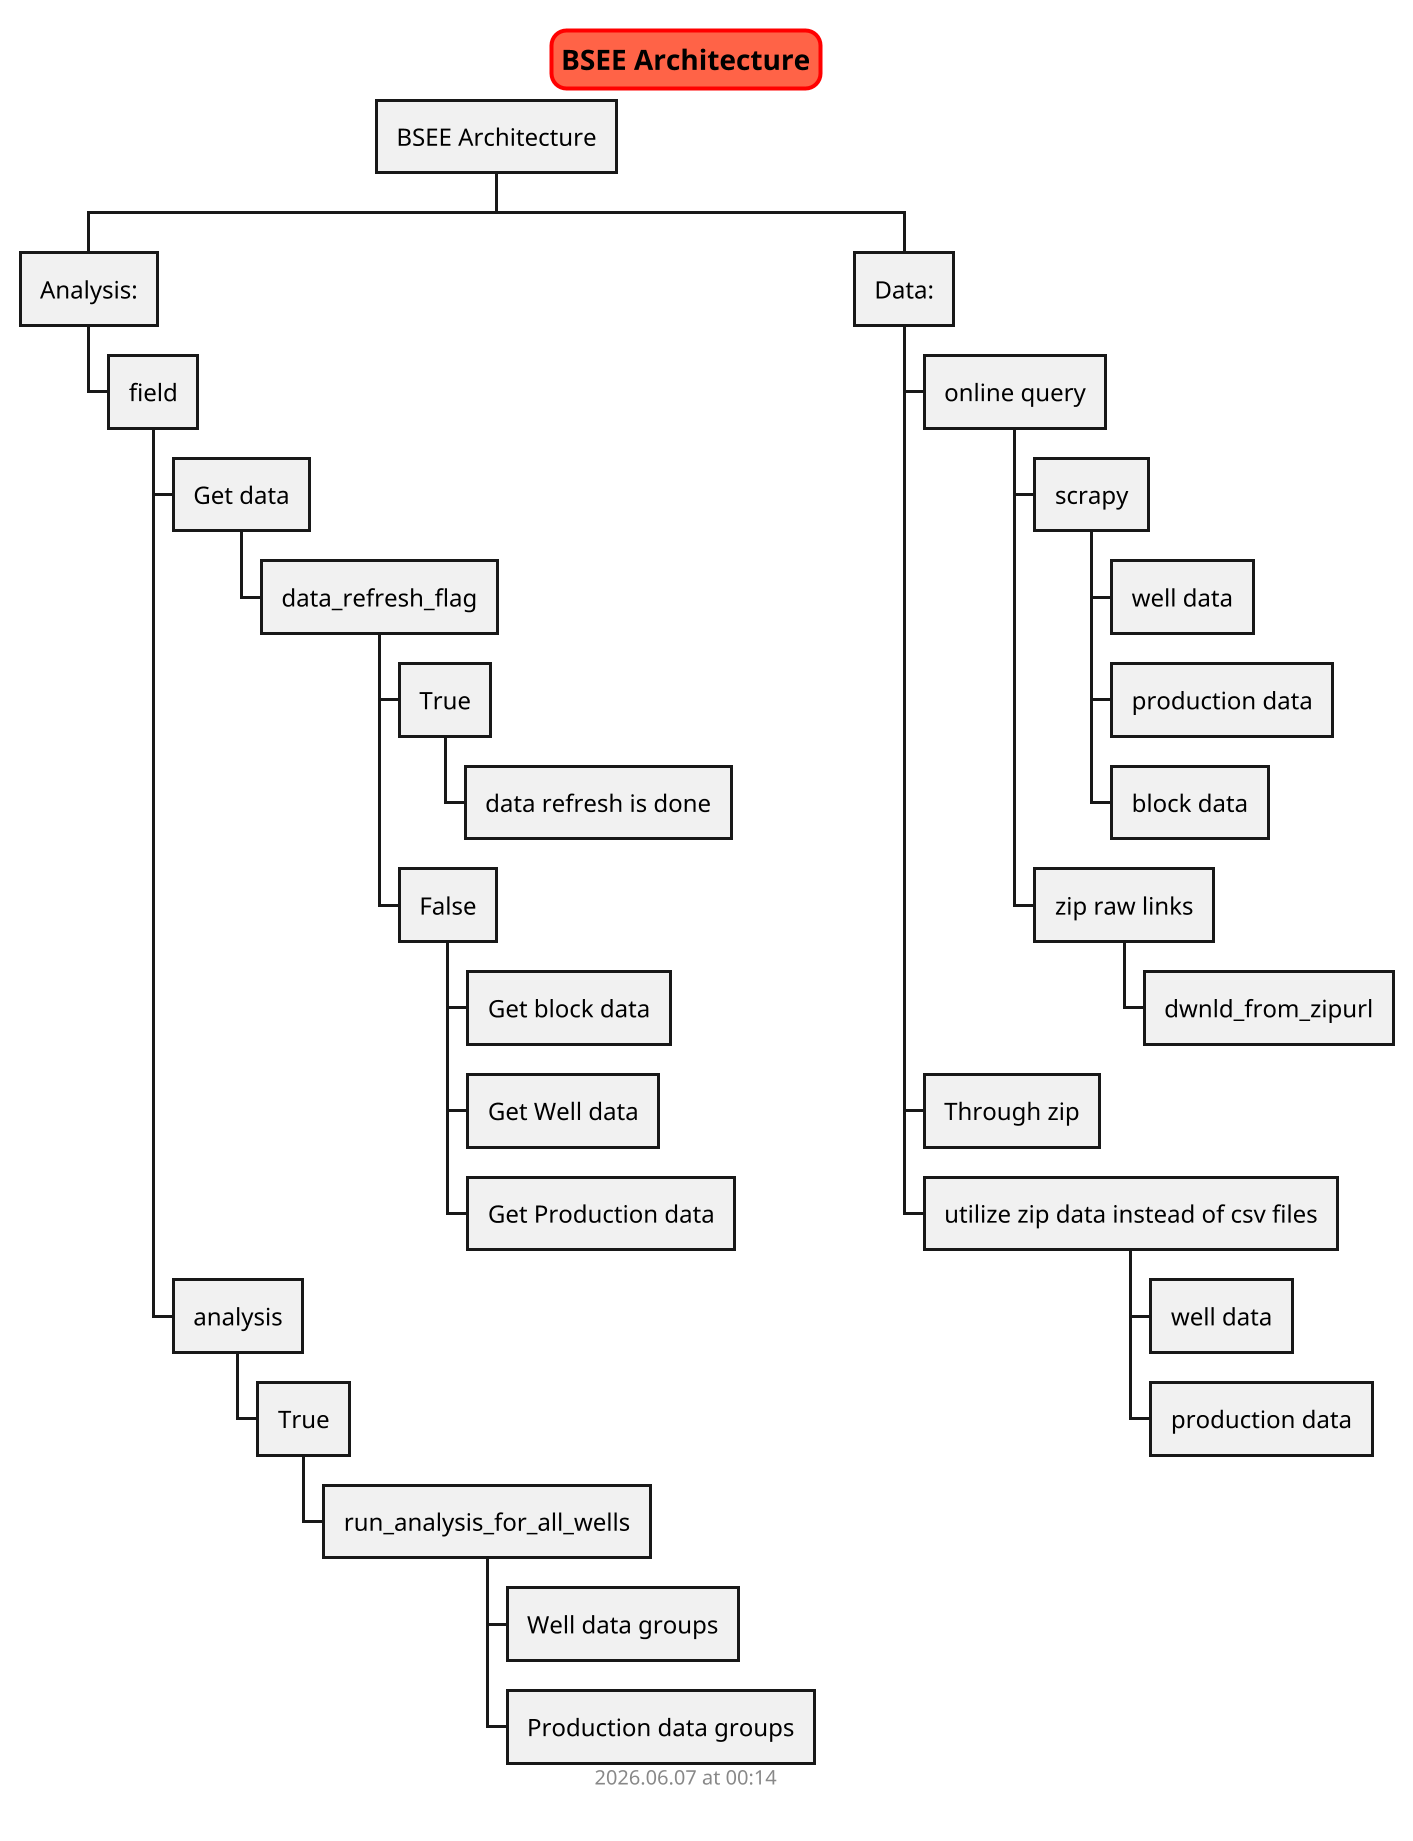 @startwbs bsee_architecture

scale 2
skinparam titleBorderRoundCorner 15
skinparam titleBorderThickness 2
skinparam titleBorderColor red
skinparam titleBackgroundColor Tomato

title BSEE Architecture


* BSEE Architecture

** Analysis:

***  field
**** Get data
***** data_refresh_flag
****** True
******* data refresh is done
****** False
******* Get block data
******* Get Well data
******* Get Production data

**** analysis
***** True
****** run_analysis_for_all_wells
******* Well data groups
******* Production data groups



** Data:

*** online query
**** scrapy
***** well data
***** production data
***** block data
**** zip raw links
***** dwnld_from_zipurl

*** Through zip
*** utilize zip data instead of csv files
**** well data
**** production data

footer
%date("yyyy.MM.dd' at 'HH:mm")
%filename()
end footer

@endwbs
